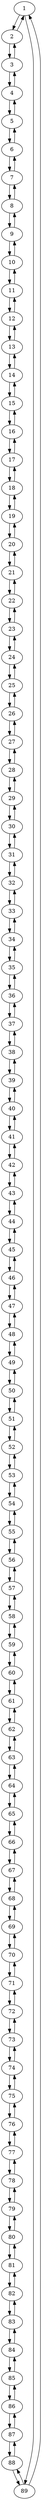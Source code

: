 digraph g{ 
1->2
2->1
2->3
3->2
3->4
4->3
4->5
5->4
5->6
6->5
6->7
7->6
7->8
8->7
8->9
9->8
9->10
10->9
10->11
11->10
11->12
12->11
12->13
13->12
13->14
14->13
14->15
15->14
15->16
16->15
16->17
17->16
17->18
18->17
18->19
19->18
19->20
20->19
20->21
21->20
21->22
22->21
22->23
23->22
23->24
24->23
24->25
25->24
25->26
26->25
26->27
27->26
27->28
28->27
28->29
29->28
29->30
30->29
30->31
31->30
31->32
32->31
32->33
33->32
33->34
34->33
34->35
35->34
35->36
36->35
36->37
37->36
37->38
38->37
38->39
39->38
39->40
40->39
40->41
41->40
41->42
42->41
42->43
43->42
43->44
44->43
44->45
45->44
45->46
46->45
46->47
47->46
47->48
48->47
48->49
49->48
49->50
50->49
50->51
51->50
51->52
52->51
52->53
53->52
53->54
54->53
54->55
55->54
55->56
56->55
56->57
57->56
57->58
58->57
58->59
59->58
59->60
60->59
60->61
61->60
61->62
62->61
62->63
63->62
63->64
64->63
64->65
65->64
65->66
66->65
66->67
67->66
67->68
68->67
68->69
69->68
69->70
70->69
70->71
71->70
71->72
72->71
72->73
73->72
73->74
74->73
74->75
75->74
75->76
76->75
76->77
77->76
77->78
78->77
78->79
79->78
79->80
80->79
80->81
81->80
81->82
82->81
82->83
83->82
83->84
84->83
84->85
85->84
85->86
86->85
86->87
87->86
87->88
88->87
88->89
89->88
89->1
1->89
}
